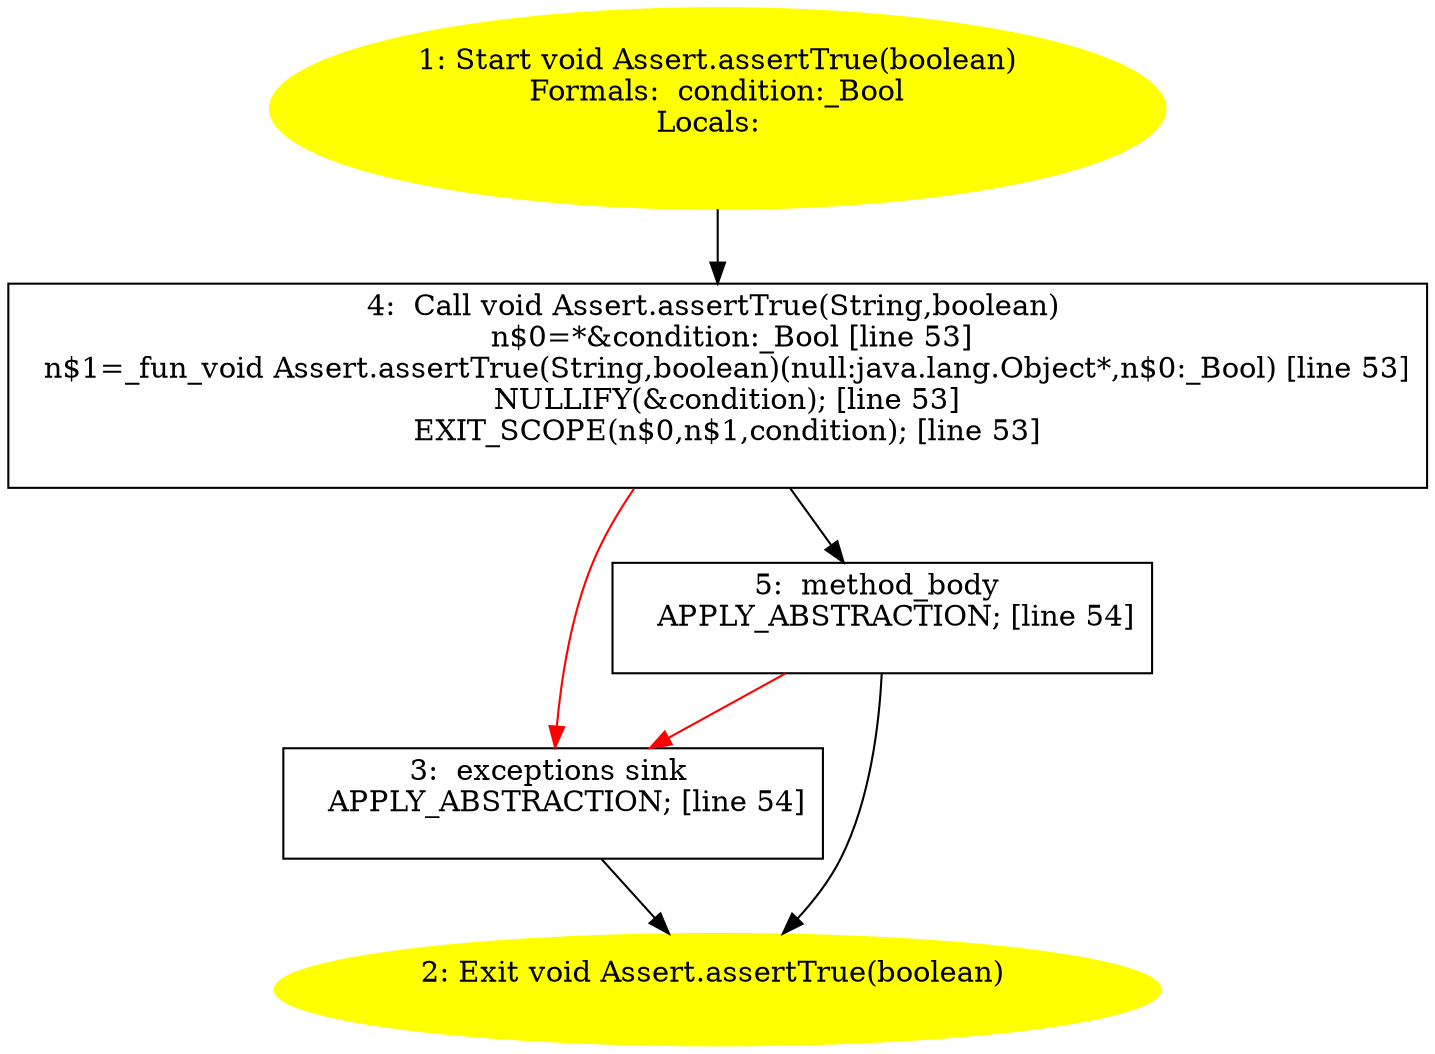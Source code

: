 /* @generated */
digraph cfg {
"org.junit.Assert.assertTrue(boolean):void.6d684e2d8891fbc17e2fe8591af1789a_1" [label="1: Start void Assert.assertTrue(boolean)\nFormals:  condition:_Bool\nLocals:  \n  " color=yellow style=filled]
	

	 "org.junit.Assert.assertTrue(boolean):void.6d684e2d8891fbc17e2fe8591af1789a_1" -> "org.junit.Assert.assertTrue(boolean):void.6d684e2d8891fbc17e2fe8591af1789a_4" ;
"org.junit.Assert.assertTrue(boolean):void.6d684e2d8891fbc17e2fe8591af1789a_2" [label="2: Exit void Assert.assertTrue(boolean) \n  " color=yellow style=filled]
	

"org.junit.Assert.assertTrue(boolean):void.6d684e2d8891fbc17e2fe8591af1789a_3" [label="3:  exceptions sink \n   APPLY_ABSTRACTION; [line 54]\n " shape="box"]
	

	 "org.junit.Assert.assertTrue(boolean):void.6d684e2d8891fbc17e2fe8591af1789a_3" -> "org.junit.Assert.assertTrue(boolean):void.6d684e2d8891fbc17e2fe8591af1789a_2" ;
"org.junit.Assert.assertTrue(boolean):void.6d684e2d8891fbc17e2fe8591af1789a_4" [label="4:  Call void Assert.assertTrue(String,boolean) \n   n$0=*&condition:_Bool [line 53]\n  n$1=_fun_void Assert.assertTrue(String,boolean)(null:java.lang.Object*,n$0:_Bool) [line 53]\n  NULLIFY(&condition); [line 53]\n  EXIT_SCOPE(n$0,n$1,condition); [line 53]\n " shape="box"]
	

	 "org.junit.Assert.assertTrue(boolean):void.6d684e2d8891fbc17e2fe8591af1789a_4" -> "org.junit.Assert.assertTrue(boolean):void.6d684e2d8891fbc17e2fe8591af1789a_5" ;
	 "org.junit.Assert.assertTrue(boolean):void.6d684e2d8891fbc17e2fe8591af1789a_4" -> "org.junit.Assert.assertTrue(boolean):void.6d684e2d8891fbc17e2fe8591af1789a_3" [color="red" ];
"org.junit.Assert.assertTrue(boolean):void.6d684e2d8891fbc17e2fe8591af1789a_5" [label="5:  method_body \n   APPLY_ABSTRACTION; [line 54]\n " shape="box"]
	

	 "org.junit.Assert.assertTrue(boolean):void.6d684e2d8891fbc17e2fe8591af1789a_5" -> "org.junit.Assert.assertTrue(boolean):void.6d684e2d8891fbc17e2fe8591af1789a_2" ;
	 "org.junit.Assert.assertTrue(boolean):void.6d684e2d8891fbc17e2fe8591af1789a_5" -> "org.junit.Assert.assertTrue(boolean):void.6d684e2d8891fbc17e2fe8591af1789a_3" [color="red" ];
}
